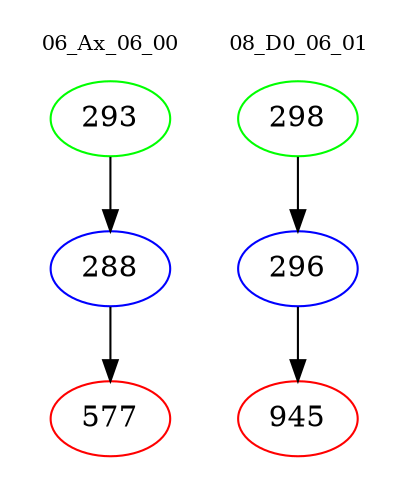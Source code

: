 digraph{
subgraph cluster_0 {
color = white
label = "06_Ax_06_00";
fontsize=10;
T0_293 [label="293", color="green"]
T0_293 -> T0_288 [color="black"]
T0_288 [label="288", color="blue"]
T0_288 -> T0_577 [color="black"]
T0_577 [label="577", color="red"]
}
subgraph cluster_1 {
color = white
label = "08_D0_06_01";
fontsize=10;
T1_298 [label="298", color="green"]
T1_298 -> T1_296 [color="black"]
T1_296 [label="296", color="blue"]
T1_296 -> T1_945 [color="black"]
T1_945 [label="945", color="red"]
}
}
